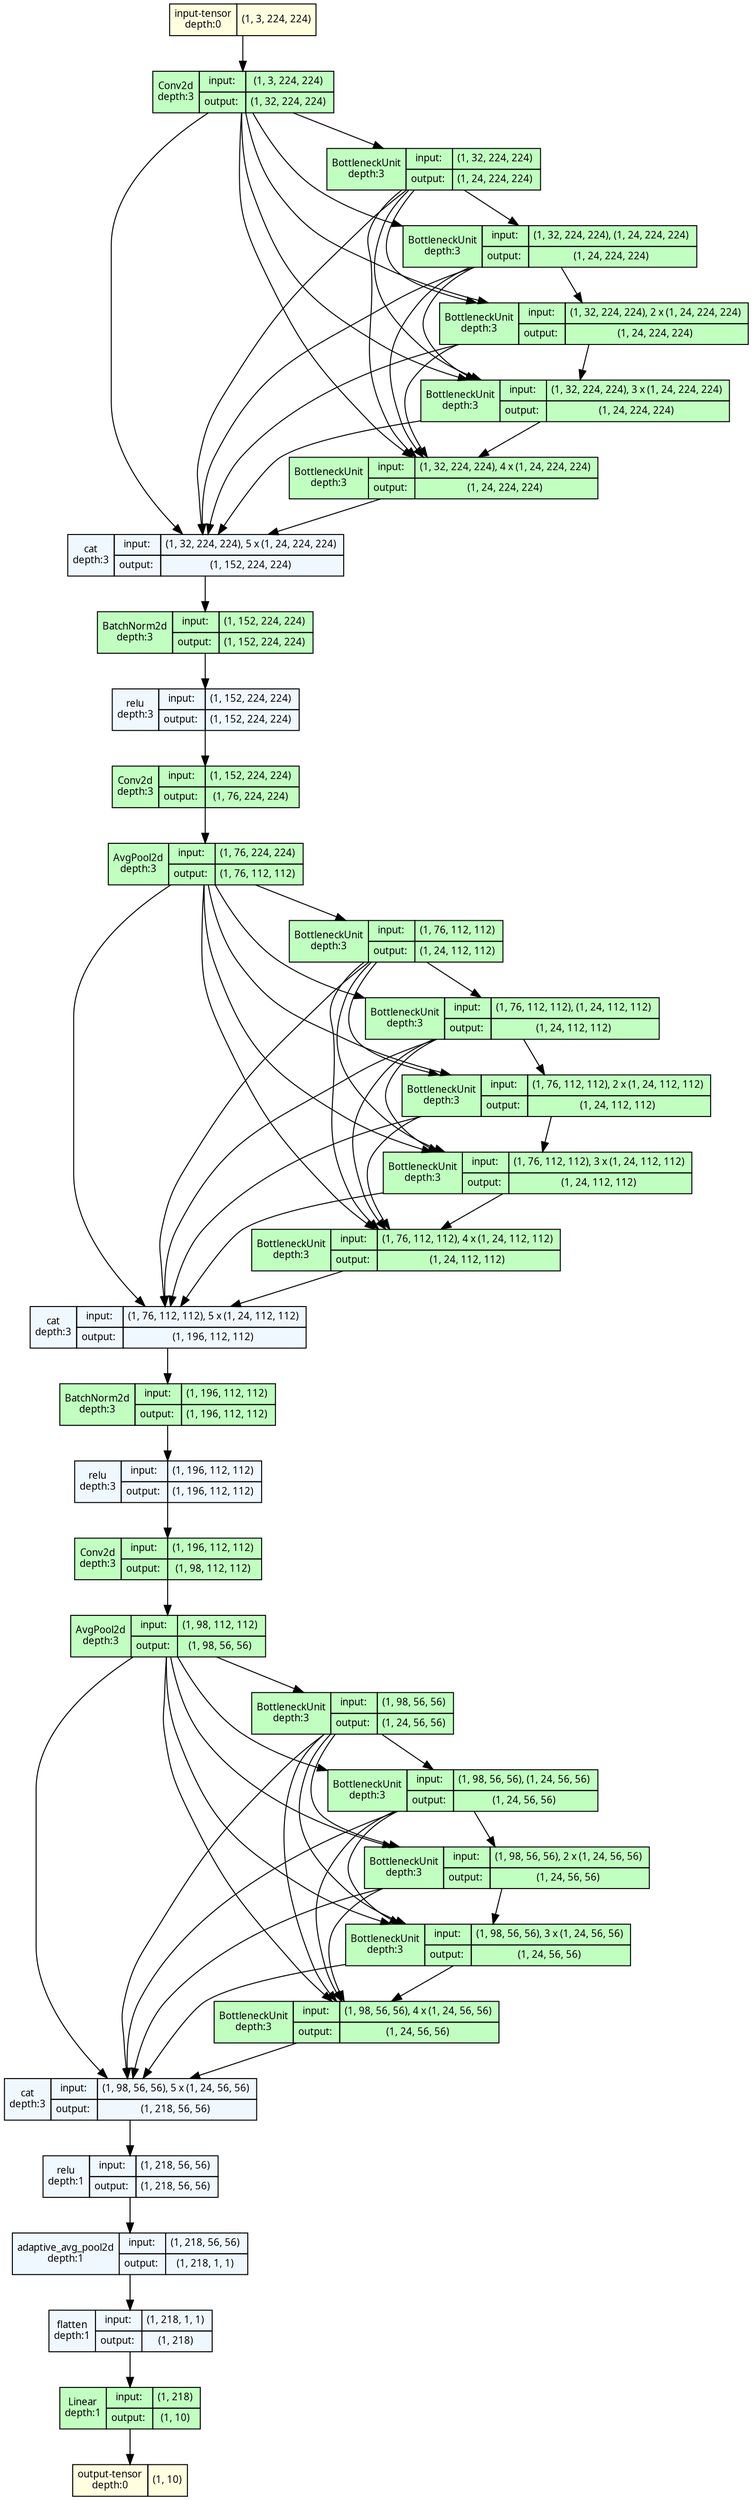 strict digraph CustomDenseNet {
	graph [ordering=in size="55.0,55.0"]
	node [align=left fontname="Linux libertine" fontsize=10 height=0.2 margin=0 ranksep=0.1 shape=plaintext style=filled]
	edge [fontsize=10]
	0 [label=<
                    <TABLE BORDER="0" CELLBORDER="1" CELLSPACING="0" CELLPADDING="4">
                    <TR><TD>input-tensor<BR/>depth:0</TD><TD>(1, 3, 224, 224)</TD></TR>
                    </TABLE>> fillcolor=lightyellow]
	1 [label=<
                    <TABLE BORDER="0" CELLBORDER="1" CELLSPACING="0" CELLPADDING="4">
                    <TR>
                        <TD ROWSPAN="2">Conv2d<BR/>depth:3</TD>
                        <TD COLSPAN="2">input:</TD>
                        <TD COLSPAN="2">(1, 3, 224, 224) </TD>
                    </TR>
                    <TR>
                        <TD COLSPAN="2">output: </TD>
                        <TD COLSPAN="2">(1, 32, 224, 224) </TD>
                    </TR>
                    </TABLE>> fillcolor=darkseagreen1]
	2 [label=<
                    <TABLE BORDER="0" CELLBORDER="1" CELLSPACING="0" CELLPADDING="4">
                    <TR>
                        <TD ROWSPAN="2">BottleneckUnit<BR/>depth:3</TD>
                        <TD COLSPAN="2">input:</TD>
                        <TD COLSPAN="2">(1, 32, 224, 224) </TD>
                    </TR>
                    <TR>
                        <TD COLSPAN="2">output: </TD>
                        <TD COLSPAN="2">(1, 24, 224, 224) </TD>
                    </TR>
                    </TABLE>> fillcolor=darkseagreen1]
	3 [label=<
                    <TABLE BORDER="0" CELLBORDER="1" CELLSPACING="0" CELLPADDING="4">
                    <TR>
                        <TD ROWSPAN="2">BottleneckUnit<BR/>depth:3</TD>
                        <TD COLSPAN="2">input:</TD>
                        <TD COLSPAN="2">(1, 32, 224, 224), (1, 24, 224, 224) </TD>
                    </TR>
                    <TR>
                        <TD COLSPAN="2">output: </TD>
                        <TD COLSPAN="2">(1, 24, 224, 224) </TD>
                    </TR>
                    </TABLE>> fillcolor=darkseagreen1]
	4 [label=<
                    <TABLE BORDER="0" CELLBORDER="1" CELLSPACING="0" CELLPADDING="4">
                    <TR>
                        <TD ROWSPAN="2">BottleneckUnit<BR/>depth:3</TD>
                        <TD COLSPAN="2">input:</TD>
                        <TD COLSPAN="2">(1, 32, 224, 224), 2 x (1, 24, 224, 224) </TD>
                    </TR>
                    <TR>
                        <TD COLSPAN="2">output: </TD>
                        <TD COLSPAN="2">(1, 24, 224, 224) </TD>
                    </TR>
                    </TABLE>> fillcolor=darkseagreen1]
	5 [label=<
                    <TABLE BORDER="0" CELLBORDER="1" CELLSPACING="0" CELLPADDING="4">
                    <TR>
                        <TD ROWSPAN="2">BottleneckUnit<BR/>depth:3</TD>
                        <TD COLSPAN="2">input:</TD>
                        <TD COLSPAN="2">(1, 32, 224, 224), 3 x (1, 24, 224, 224) </TD>
                    </TR>
                    <TR>
                        <TD COLSPAN="2">output: </TD>
                        <TD COLSPAN="2">(1, 24, 224, 224) </TD>
                    </TR>
                    </TABLE>> fillcolor=darkseagreen1]
	6 [label=<
                    <TABLE BORDER="0" CELLBORDER="1" CELLSPACING="0" CELLPADDING="4">
                    <TR>
                        <TD ROWSPAN="2">BottleneckUnit<BR/>depth:3</TD>
                        <TD COLSPAN="2">input:</TD>
                        <TD COLSPAN="2">(1, 32, 224, 224), 4 x (1, 24, 224, 224) </TD>
                    </TR>
                    <TR>
                        <TD COLSPAN="2">output: </TD>
                        <TD COLSPAN="2">(1, 24, 224, 224) </TD>
                    </TR>
                    </TABLE>> fillcolor=darkseagreen1]
	7 [label=<
                    <TABLE BORDER="0" CELLBORDER="1" CELLSPACING="0" CELLPADDING="4">
                    <TR>
                        <TD ROWSPAN="2">cat<BR/>depth:3</TD>
                        <TD COLSPAN="2">input:</TD>
                        <TD COLSPAN="2">(1, 32, 224, 224), 5 x (1, 24, 224, 224) </TD>
                    </TR>
                    <TR>
                        <TD COLSPAN="2">output: </TD>
                        <TD COLSPAN="2">(1, 152, 224, 224) </TD>
                    </TR>
                    </TABLE>> fillcolor=aliceblue]
	8 [label=<
                    <TABLE BORDER="0" CELLBORDER="1" CELLSPACING="0" CELLPADDING="4">
                    <TR>
                        <TD ROWSPAN="2">BatchNorm2d<BR/>depth:3</TD>
                        <TD COLSPAN="2">input:</TD>
                        <TD COLSPAN="2">(1, 152, 224, 224) </TD>
                    </TR>
                    <TR>
                        <TD COLSPAN="2">output: </TD>
                        <TD COLSPAN="2">(1, 152, 224, 224) </TD>
                    </TR>
                    </TABLE>> fillcolor=darkseagreen1]
	9 [label=<
                    <TABLE BORDER="0" CELLBORDER="1" CELLSPACING="0" CELLPADDING="4">
                    <TR>
                        <TD ROWSPAN="2">relu<BR/>depth:3</TD>
                        <TD COLSPAN="2">input:</TD>
                        <TD COLSPAN="2">(1, 152, 224, 224) </TD>
                    </TR>
                    <TR>
                        <TD COLSPAN="2">output: </TD>
                        <TD COLSPAN="2">(1, 152, 224, 224) </TD>
                    </TR>
                    </TABLE>> fillcolor=aliceblue]
	10 [label=<
                    <TABLE BORDER="0" CELLBORDER="1" CELLSPACING="0" CELLPADDING="4">
                    <TR>
                        <TD ROWSPAN="2">Conv2d<BR/>depth:3</TD>
                        <TD COLSPAN="2">input:</TD>
                        <TD COLSPAN="2">(1, 152, 224, 224) </TD>
                    </TR>
                    <TR>
                        <TD COLSPAN="2">output: </TD>
                        <TD COLSPAN="2">(1, 76, 224, 224) </TD>
                    </TR>
                    </TABLE>> fillcolor=darkseagreen1]
	11 [label=<
                    <TABLE BORDER="0" CELLBORDER="1" CELLSPACING="0" CELLPADDING="4">
                    <TR>
                        <TD ROWSPAN="2">AvgPool2d<BR/>depth:3</TD>
                        <TD COLSPAN="2">input:</TD>
                        <TD COLSPAN="2">(1, 76, 224, 224) </TD>
                    </TR>
                    <TR>
                        <TD COLSPAN="2">output: </TD>
                        <TD COLSPAN="2">(1, 76, 112, 112) </TD>
                    </TR>
                    </TABLE>> fillcolor=darkseagreen1]
	12 [label=<
                    <TABLE BORDER="0" CELLBORDER="1" CELLSPACING="0" CELLPADDING="4">
                    <TR>
                        <TD ROWSPAN="2">BottleneckUnit<BR/>depth:3</TD>
                        <TD COLSPAN="2">input:</TD>
                        <TD COLSPAN="2">(1, 76, 112, 112) </TD>
                    </TR>
                    <TR>
                        <TD COLSPAN="2">output: </TD>
                        <TD COLSPAN="2">(1, 24, 112, 112) </TD>
                    </TR>
                    </TABLE>> fillcolor=darkseagreen1]
	13 [label=<
                    <TABLE BORDER="0" CELLBORDER="1" CELLSPACING="0" CELLPADDING="4">
                    <TR>
                        <TD ROWSPAN="2">BottleneckUnit<BR/>depth:3</TD>
                        <TD COLSPAN="2">input:</TD>
                        <TD COLSPAN="2">(1, 76, 112, 112), (1, 24, 112, 112) </TD>
                    </TR>
                    <TR>
                        <TD COLSPAN="2">output: </TD>
                        <TD COLSPAN="2">(1, 24, 112, 112) </TD>
                    </TR>
                    </TABLE>> fillcolor=darkseagreen1]
	14 [label=<
                    <TABLE BORDER="0" CELLBORDER="1" CELLSPACING="0" CELLPADDING="4">
                    <TR>
                        <TD ROWSPAN="2">BottleneckUnit<BR/>depth:3</TD>
                        <TD COLSPAN="2">input:</TD>
                        <TD COLSPAN="2">(1, 76, 112, 112), 2 x (1, 24, 112, 112) </TD>
                    </TR>
                    <TR>
                        <TD COLSPAN="2">output: </TD>
                        <TD COLSPAN="2">(1, 24, 112, 112) </TD>
                    </TR>
                    </TABLE>> fillcolor=darkseagreen1]
	15 [label=<
                    <TABLE BORDER="0" CELLBORDER="1" CELLSPACING="0" CELLPADDING="4">
                    <TR>
                        <TD ROWSPAN="2">BottleneckUnit<BR/>depth:3</TD>
                        <TD COLSPAN="2">input:</TD>
                        <TD COLSPAN="2">(1, 76, 112, 112), 3 x (1, 24, 112, 112) </TD>
                    </TR>
                    <TR>
                        <TD COLSPAN="2">output: </TD>
                        <TD COLSPAN="2">(1, 24, 112, 112) </TD>
                    </TR>
                    </TABLE>> fillcolor=darkseagreen1]
	16 [label=<
                    <TABLE BORDER="0" CELLBORDER="1" CELLSPACING="0" CELLPADDING="4">
                    <TR>
                        <TD ROWSPAN="2">BottleneckUnit<BR/>depth:3</TD>
                        <TD COLSPAN="2">input:</TD>
                        <TD COLSPAN="2">(1, 76, 112, 112), 4 x (1, 24, 112, 112) </TD>
                    </TR>
                    <TR>
                        <TD COLSPAN="2">output: </TD>
                        <TD COLSPAN="2">(1, 24, 112, 112) </TD>
                    </TR>
                    </TABLE>> fillcolor=darkseagreen1]
	17 [label=<
                    <TABLE BORDER="0" CELLBORDER="1" CELLSPACING="0" CELLPADDING="4">
                    <TR>
                        <TD ROWSPAN="2">cat<BR/>depth:3</TD>
                        <TD COLSPAN="2">input:</TD>
                        <TD COLSPAN="2">(1, 76, 112, 112), 5 x (1, 24, 112, 112) </TD>
                    </TR>
                    <TR>
                        <TD COLSPAN="2">output: </TD>
                        <TD COLSPAN="2">(1, 196, 112, 112) </TD>
                    </TR>
                    </TABLE>> fillcolor=aliceblue]
	18 [label=<
                    <TABLE BORDER="0" CELLBORDER="1" CELLSPACING="0" CELLPADDING="4">
                    <TR>
                        <TD ROWSPAN="2">BatchNorm2d<BR/>depth:3</TD>
                        <TD COLSPAN="2">input:</TD>
                        <TD COLSPAN="2">(1, 196, 112, 112) </TD>
                    </TR>
                    <TR>
                        <TD COLSPAN="2">output: </TD>
                        <TD COLSPAN="2">(1, 196, 112, 112) </TD>
                    </TR>
                    </TABLE>> fillcolor=darkseagreen1]
	19 [label=<
                    <TABLE BORDER="0" CELLBORDER="1" CELLSPACING="0" CELLPADDING="4">
                    <TR>
                        <TD ROWSPAN="2">relu<BR/>depth:3</TD>
                        <TD COLSPAN="2">input:</TD>
                        <TD COLSPAN="2">(1, 196, 112, 112) </TD>
                    </TR>
                    <TR>
                        <TD COLSPAN="2">output: </TD>
                        <TD COLSPAN="2">(1, 196, 112, 112) </TD>
                    </TR>
                    </TABLE>> fillcolor=aliceblue]
	20 [label=<
                    <TABLE BORDER="0" CELLBORDER="1" CELLSPACING="0" CELLPADDING="4">
                    <TR>
                        <TD ROWSPAN="2">Conv2d<BR/>depth:3</TD>
                        <TD COLSPAN="2">input:</TD>
                        <TD COLSPAN="2">(1, 196, 112, 112) </TD>
                    </TR>
                    <TR>
                        <TD COLSPAN="2">output: </TD>
                        <TD COLSPAN="2">(1, 98, 112, 112) </TD>
                    </TR>
                    </TABLE>> fillcolor=darkseagreen1]
	21 [label=<
                    <TABLE BORDER="0" CELLBORDER="1" CELLSPACING="0" CELLPADDING="4">
                    <TR>
                        <TD ROWSPAN="2">AvgPool2d<BR/>depth:3</TD>
                        <TD COLSPAN="2">input:</TD>
                        <TD COLSPAN="2">(1, 98, 112, 112) </TD>
                    </TR>
                    <TR>
                        <TD COLSPAN="2">output: </TD>
                        <TD COLSPAN="2">(1, 98, 56, 56) </TD>
                    </TR>
                    </TABLE>> fillcolor=darkseagreen1]
	22 [label=<
                    <TABLE BORDER="0" CELLBORDER="1" CELLSPACING="0" CELLPADDING="4">
                    <TR>
                        <TD ROWSPAN="2">BottleneckUnit<BR/>depth:3</TD>
                        <TD COLSPAN="2">input:</TD>
                        <TD COLSPAN="2">(1, 98, 56, 56) </TD>
                    </TR>
                    <TR>
                        <TD COLSPAN="2">output: </TD>
                        <TD COLSPAN="2">(1, 24, 56, 56) </TD>
                    </TR>
                    </TABLE>> fillcolor=darkseagreen1]
	23 [label=<
                    <TABLE BORDER="0" CELLBORDER="1" CELLSPACING="0" CELLPADDING="4">
                    <TR>
                        <TD ROWSPAN="2">BottleneckUnit<BR/>depth:3</TD>
                        <TD COLSPAN="2">input:</TD>
                        <TD COLSPAN="2">(1, 98, 56, 56), (1, 24, 56, 56) </TD>
                    </TR>
                    <TR>
                        <TD COLSPAN="2">output: </TD>
                        <TD COLSPAN="2">(1, 24, 56, 56) </TD>
                    </TR>
                    </TABLE>> fillcolor=darkseagreen1]
	24 [label=<
                    <TABLE BORDER="0" CELLBORDER="1" CELLSPACING="0" CELLPADDING="4">
                    <TR>
                        <TD ROWSPAN="2">BottleneckUnit<BR/>depth:3</TD>
                        <TD COLSPAN="2">input:</TD>
                        <TD COLSPAN="2">(1, 98, 56, 56), 2 x (1, 24, 56, 56) </TD>
                    </TR>
                    <TR>
                        <TD COLSPAN="2">output: </TD>
                        <TD COLSPAN="2">(1, 24, 56, 56) </TD>
                    </TR>
                    </TABLE>> fillcolor=darkseagreen1]
	25 [label=<
                    <TABLE BORDER="0" CELLBORDER="1" CELLSPACING="0" CELLPADDING="4">
                    <TR>
                        <TD ROWSPAN="2">BottleneckUnit<BR/>depth:3</TD>
                        <TD COLSPAN="2">input:</TD>
                        <TD COLSPAN="2">(1, 98, 56, 56), 3 x (1, 24, 56, 56) </TD>
                    </TR>
                    <TR>
                        <TD COLSPAN="2">output: </TD>
                        <TD COLSPAN="2">(1, 24, 56, 56) </TD>
                    </TR>
                    </TABLE>> fillcolor=darkseagreen1]
	26 [label=<
                    <TABLE BORDER="0" CELLBORDER="1" CELLSPACING="0" CELLPADDING="4">
                    <TR>
                        <TD ROWSPAN="2">BottleneckUnit<BR/>depth:3</TD>
                        <TD COLSPAN="2">input:</TD>
                        <TD COLSPAN="2">(1, 98, 56, 56), 4 x (1, 24, 56, 56) </TD>
                    </TR>
                    <TR>
                        <TD COLSPAN="2">output: </TD>
                        <TD COLSPAN="2">(1, 24, 56, 56) </TD>
                    </TR>
                    </TABLE>> fillcolor=darkseagreen1]
	27 [label=<
                    <TABLE BORDER="0" CELLBORDER="1" CELLSPACING="0" CELLPADDING="4">
                    <TR>
                        <TD ROWSPAN="2">cat<BR/>depth:3</TD>
                        <TD COLSPAN="2">input:</TD>
                        <TD COLSPAN="2">(1, 98, 56, 56), 5 x (1, 24, 56, 56) </TD>
                    </TR>
                    <TR>
                        <TD COLSPAN="2">output: </TD>
                        <TD COLSPAN="2">(1, 218, 56, 56) </TD>
                    </TR>
                    </TABLE>> fillcolor=aliceblue]
	28 [label=<
                    <TABLE BORDER="0" CELLBORDER="1" CELLSPACING="0" CELLPADDING="4">
                    <TR>
                        <TD ROWSPAN="2">relu<BR/>depth:1</TD>
                        <TD COLSPAN="2">input:</TD>
                        <TD COLSPAN="2">(1, 218, 56, 56) </TD>
                    </TR>
                    <TR>
                        <TD COLSPAN="2">output: </TD>
                        <TD COLSPAN="2">(1, 218, 56, 56) </TD>
                    </TR>
                    </TABLE>> fillcolor=aliceblue]
	29 [label=<
                    <TABLE BORDER="0" CELLBORDER="1" CELLSPACING="0" CELLPADDING="4">
                    <TR>
                        <TD ROWSPAN="2">adaptive_avg_pool2d<BR/>depth:1</TD>
                        <TD COLSPAN="2">input:</TD>
                        <TD COLSPAN="2">(1, 218, 56, 56) </TD>
                    </TR>
                    <TR>
                        <TD COLSPAN="2">output: </TD>
                        <TD COLSPAN="2">(1, 218, 1, 1) </TD>
                    </TR>
                    </TABLE>> fillcolor=aliceblue]
	30 [label=<
                    <TABLE BORDER="0" CELLBORDER="1" CELLSPACING="0" CELLPADDING="4">
                    <TR>
                        <TD ROWSPAN="2">flatten<BR/>depth:1</TD>
                        <TD COLSPAN="2">input:</TD>
                        <TD COLSPAN="2">(1, 218, 1, 1) </TD>
                    </TR>
                    <TR>
                        <TD COLSPAN="2">output: </TD>
                        <TD COLSPAN="2">(1, 218) </TD>
                    </TR>
                    </TABLE>> fillcolor=aliceblue]
	31 [label=<
                    <TABLE BORDER="0" CELLBORDER="1" CELLSPACING="0" CELLPADDING="4">
                    <TR>
                        <TD ROWSPAN="2">Linear<BR/>depth:1</TD>
                        <TD COLSPAN="2">input:</TD>
                        <TD COLSPAN="2">(1, 218) </TD>
                    </TR>
                    <TR>
                        <TD COLSPAN="2">output: </TD>
                        <TD COLSPAN="2">(1, 10) </TD>
                    </TR>
                    </TABLE>> fillcolor=darkseagreen1]
	32 [label=<
                    <TABLE BORDER="0" CELLBORDER="1" CELLSPACING="0" CELLPADDING="4">
                    <TR><TD>output-tensor<BR/>depth:0</TD><TD>(1, 10)</TD></TR>
                    </TABLE>> fillcolor=lightyellow]
	0 -> 1
	1 -> 2
	1 -> 3
	1 -> 4
	1 -> 5
	1 -> 6
	1 -> 7
	2 -> 3
	2 -> 4
	2 -> 5
	2 -> 6
	2 -> 7
	3 -> 4
	3 -> 5
	3 -> 6
	3 -> 7
	4 -> 5
	4 -> 6
	4 -> 7
	5 -> 6
	5 -> 7
	6 -> 7
	7 -> 8
	8 -> 9
	9 -> 10
	10 -> 11
	11 -> 12
	11 -> 13
	11 -> 14
	11 -> 15
	11 -> 16
	11 -> 17
	12 -> 13
	12 -> 14
	12 -> 15
	12 -> 16
	12 -> 17
	13 -> 14
	13 -> 15
	13 -> 16
	13 -> 17
	14 -> 15
	14 -> 16
	14 -> 17
	15 -> 16
	15 -> 17
	16 -> 17
	17 -> 18
	18 -> 19
	19 -> 20
	20 -> 21
	21 -> 22
	21 -> 23
	21 -> 24
	21 -> 25
	21 -> 26
	21 -> 27
	22 -> 23
	22 -> 24
	22 -> 25
	22 -> 26
	22 -> 27
	23 -> 24
	23 -> 25
	23 -> 26
	23 -> 27
	24 -> 25
	24 -> 26
	24 -> 27
	25 -> 26
	25 -> 27
	26 -> 27
	27 -> 28
	28 -> 29
	29 -> 30
	30 -> 31
	31 -> 32
}
strict digraph CustomDenseNet {
	graph [ordering=in size="55.0,55.0"]
	node [align=left fontname="Linux libertine" fontsize=10 height=0.2 margin=0 ranksep=0.1 shape=plaintext style=filled]
	edge [fontsize=10]
	0 [label=<
                    <TABLE BORDER="0" CELLBORDER="1" CELLSPACING="0" CELLPADDING="4">
                    <TR><TD>input-tensor<BR/>depth:0</TD><TD>(1, 3, 224, 224)</TD></TR>
                    </TABLE>> fillcolor=lightyellow]
	1 [label=<
                    <TABLE BORDER="0" CELLBORDER="1" CELLSPACING="0" CELLPADDING="4">
                    <TR>
                        <TD ROWSPAN="2">Conv2d<BR/>depth:3</TD>
                        <TD COLSPAN="2">input:</TD>
                        <TD COLSPAN="2">(1, 3, 224, 224) </TD>
                    </TR>
                    <TR>
                        <TD COLSPAN="2">output: </TD>
                        <TD COLSPAN="2">(1, 32, 224, 224) </TD>
                    </TR>
                    </TABLE>> fillcolor=darkseagreen1]
	2 [label=<
                    <TABLE BORDER="0" CELLBORDER="1" CELLSPACING="0" CELLPADDING="4">
                    <TR>
                        <TD ROWSPAN="2">BottleneckUnit<BR/>depth:3</TD>
                        <TD COLSPAN="2">input:</TD>
                        <TD COLSPAN="2">(1, 32, 224, 224) </TD>
                    </TR>
                    <TR>
                        <TD COLSPAN="2">output: </TD>
                        <TD COLSPAN="2">(1, 24, 224, 224) </TD>
                    </TR>
                    </TABLE>> fillcolor=darkseagreen1]
	3 [label=<
                    <TABLE BORDER="0" CELLBORDER="1" CELLSPACING="0" CELLPADDING="4">
                    <TR>
                        <TD ROWSPAN="2">BottleneckUnit<BR/>depth:3</TD>
                        <TD COLSPAN="2">input:</TD>
                        <TD COLSPAN="2">(1, 32, 224, 224), (1, 24, 224, 224) </TD>
                    </TR>
                    <TR>
                        <TD COLSPAN="2">output: </TD>
                        <TD COLSPAN="2">(1, 24, 224, 224) </TD>
                    </TR>
                    </TABLE>> fillcolor=darkseagreen1]
	4 [label=<
                    <TABLE BORDER="0" CELLBORDER="1" CELLSPACING="0" CELLPADDING="4">
                    <TR>
                        <TD ROWSPAN="2">BottleneckUnit<BR/>depth:3</TD>
                        <TD COLSPAN="2">input:</TD>
                        <TD COLSPAN="2">(1, 32, 224, 224), 2 x (1, 24, 224, 224) </TD>
                    </TR>
                    <TR>
                        <TD COLSPAN="2">output: </TD>
                        <TD COLSPAN="2">(1, 24, 224, 224) </TD>
                    </TR>
                    </TABLE>> fillcolor=darkseagreen1]
	5 [label=<
                    <TABLE BORDER="0" CELLBORDER="1" CELLSPACING="0" CELLPADDING="4">
                    <TR>
                        <TD ROWSPAN="2">BottleneckUnit<BR/>depth:3</TD>
                        <TD COLSPAN="2">input:</TD>
                        <TD COLSPAN="2">(1, 32, 224, 224), 3 x (1, 24, 224, 224) </TD>
                    </TR>
                    <TR>
                        <TD COLSPAN="2">output: </TD>
                        <TD COLSPAN="2">(1, 24, 224, 224) </TD>
                    </TR>
                    </TABLE>> fillcolor=darkseagreen1]
	6 [label=<
                    <TABLE BORDER="0" CELLBORDER="1" CELLSPACING="0" CELLPADDING="4">
                    <TR>
                        <TD ROWSPAN="2">BottleneckUnit<BR/>depth:3</TD>
                        <TD COLSPAN="2">input:</TD>
                        <TD COLSPAN="2">(1, 32, 224, 224), 4 x (1, 24, 224, 224) </TD>
                    </TR>
                    <TR>
                        <TD COLSPAN="2">output: </TD>
                        <TD COLSPAN="2">(1, 24, 224, 224) </TD>
                    </TR>
                    </TABLE>> fillcolor=darkseagreen1]
	7 [label=<
                    <TABLE BORDER="0" CELLBORDER="1" CELLSPACING="0" CELLPADDING="4">
                    <TR>
                        <TD ROWSPAN="2">cat<BR/>depth:3</TD>
                        <TD COLSPAN="2">input:</TD>
                        <TD COLSPAN="2">(1, 32, 224, 224), 5 x (1, 24, 224, 224) </TD>
                    </TR>
                    <TR>
                        <TD COLSPAN="2">output: </TD>
                        <TD COLSPAN="2">(1, 152, 224, 224) </TD>
                    </TR>
                    </TABLE>> fillcolor=aliceblue]
	8 [label=<
                    <TABLE BORDER="0" CELLBORDER="1" CELLSPACING="0" CELLPADDING="4">
                    <TR>
                        <TD ROWSPAN="2">BatchNorm2d<BR/>depth:3</TD>
                        <TD COLSPAN="2">input:</TD>
                        <TD COLSPAN="2">(1, 152, 224, 224) </TD>
                    </TR>
                    <TR>
                        <TD COLSPAN="2">output: </TD>
                        <TD COLSPAN="2">(1, 152, 224, 224) </TD>
                    </TR>
                    </TABLE>> fillcolor=darkseagreen1]
	9 [label=<
                    <TABLE BORDER="0" CELLBORDER="1" CELLSPACING="0" CELLPADDING="4">
                    <TR>
                        <TD ROWSPAN="2">relu<BR/>depth:3</TD>
                        <TD COLSPAN="2">input:</TD>
                        <TD COLSPAN="2">(1, 152, 224, 224) </TD>
                    </TR>
                    <TR>
                        <TD COLSPAN="2">output: </TD>
                        <TD COLSPAN="2">(1, 152, 224, 224) </TD>
                    </TR>
                    </TABLE>> fillcolor=aliceblue]
	10 [label=<
                    <TABLE BORDER="0" CELLBORDER="1" CELLSPACING="0" CELLPADDING="4">
                    <TR>
                        <TD ROWSPAN="2">Conv2d<BR/>depth:3</TD>
                        <TD COLSPAN="2">input:</TD>
                        <TD COLSPAN="2">(1, 152, 224, 224) </TD>
                    </TR>
                    <TR>
                        <TD COLSPAN="2">output: </TD>
                        <TD COLSPAN="2">(1, 76, 224, 224) </TD>
                    </TR>
                    </TABLE>> fillcolor=darkseagreen1]
	11 [label=<
                    <TABLE BORDER="0" CELLBORDER="1" CELLSPACING="0" CELLPADDING="4">
                    <TR>
                        <TD ROWSPAN="2">AvgPool2d<BR/>depth:3</TD>
                        <TD COLSPAN="2">input:</TD>
                        <TD COLSPAN="2">(1, 76, 224, 224) </TD>
                    </TR>
                    <TR>
                        <TD COLSPAN="2">output: </TD>
                        <TD COLSPAN="2">(1, 76, 112, 112) </TD>
                    </TR>
                    </TABLE>> fillcolor=darkseagreen1]
	12 [label=<
                    <TABLE BORDER="0" CELLBORDER="1" CELLSPACING="0" CELLPADDING="4">
                    <TR>
                        <TD ROWSPAN="2">BottleneckUnit<BR/>depth:3</TD>
                        <TD COLSPAN="2">input:</TD>
                        <TD COLSPAN="2">(1, 76, 112, 112) </TD>
                    </TR>
                    <TR>
                        <TD COLSPAN="2">output: </TD>
                        <TD COLSPAN="2">(1, 24, 112, 112) </TD>
                    </TR>
                    </TABLE>> fillcolor=darkseagreen1]
	13 [label=<
                    <TABLE BORDER="0" CELLBORDER="1" CELLSPACING="0" CELLPADDING="4">
                    <TR>
                        <TD ROWSPAN="2">BottleneckUnit<BR/>depth:3</TD>
                        <TD COLSPAN="2">input:</TD>
                        <TD COLSPAN="2">(1, 76, 112, 112), (1, 24, 112, 112) </TD>
                    </TR>
                    <TR>
                        <TD COLSPAN="2">output: </TD>
                        <TD COLSPAN="2">(1, 24, 112, 112) </TD>
                    </TR>
                    </TABLE>> fillcolor=darkseagreen1]
	14 [label=<
                    <TABLE BORDER="0" CELLBORDER="1" CELLSPACING="0" CELLPADDING="4">
                    <TR>
                        <TD ROWSPAN="2">BottleneckUnit<BR/>depth:3</TD>
                        <TD COLSPAN="2">input:</TD>
                        <TD COLSPAN="2">(1, 76, 112, 112), 2 x (1, 24, 112, 112) </TD>
                    </TR>
                    <TR>
                        <TD COLSPAN="2">output: </TD>
                        <TD COLSPAN="2">(1, 24, 112, 112) </TD>
                    </TR>
                    </TABLE>> fillcolor=darkseagreen1]
	15 [label=<
                    <TABLE BORDER="0" CELLBORDER="1" CELLSPACING="0" CELLPADDING="4">
                    <TR>
                        <TD ROWSPAN="2">BottleneckUnit<BR/>depth:3</TD>
                        <TD COLSPAN="2">input:</TD>
                        <TD COLSPAN="2">(1, 76, 112, 112), 3 x (1, 24, 112, 112) </TD>
                    </TR>
                    <TR>
                        <TD COLSPAN="2">output: </TD>
                        <TD COLSPAN="2">(1, 24, 112, 112) </TD>
                    </TR>
                    </TABLE>> fillcolor=darkseagreen1]
	16 [label=<
                    <TABLE BORDER="0" CELLBORDER="1" CELLSPACING="0" CELLPADDING="4">
                    <TR>
                        <TD ROWSPAN="2">BottleneckUnit<BR/>depth:3</TD>
                        <TD COLSPAN="2">input:</TD>
                        <TD COLSPAN="2">(1, 76, 112, 112), 4 x (1, 24, 112, 112) </TD>
                    </TR>
                    <TR>
                        <TD COLSPAN="2">output: </TD>
                        <TD COLSPAN="2">(1, 24, 112, 112) </TD>
                    </TR>
                    </TABLE>> fillcolor=darkseagreen1]
	17 [label=<
                    <TABLE BORDER="0" CELLBORDER="1" CELLSPACING="0" CELLPADDING="4">
                    <TR>
                        <TD ROWSPAN="2">cat<BR/>depth:3</TD>
                        <TD COLSPAN="2">input:</TD>
                        <TD COLSPAN="2">(1, 76, 112, 112), 5 x (1, 24, 112, 112) </TD>
                    </TR>
                    <TR>
                        <TD COLSPAN="2">output: </TD>
                        <TD COLSPAN="2">(1, 196, 112, 112) </TD>
                    </TR>
                    </TABLE>> fillcolor=aliceblue]
	18 [label=<
                    <TABLE BORDER="0" CELLBORDER="1" CELLSPACING="0" CELLPADDING="4">
                    <TR>
                        <TD ROWSPAN="2">BatchNorm2d<BR/>depth:3</TD>
                        <TD COLSPAN="2">input:</TD>
                        <TD COLSPAN="2">(1, 196, 112, 112) </TD>
                    </TR>
                    <TR>
                        <TD COLSPAN="2">output: </TD>
                        <TD COLSPAN="2">(1, 196, 112, 112) </TD>
                    </TR>
                    </TABLE>> fillcolor=darkseagreen1]
	19 [label=<
                    <TABLE BORDER="0" CELLBORDER="1" CELLSPACING="0" CELLPADDING="4">
                    <TR>
                        <TD ROWSPAN="2">relu<BR/>depth:3</TD>
                        <TD COLSPAN="2">input:</TD>
                        <TD COLSPAN="2">(1, 196, 112, 112) </TD>
                    </TR>
                    <TR>
                        <TD COLSPAN="2">output: </TD>
                        <TD COLSPAN="2">(1, 196, 112, 112) </TD>
                    </TR>
                    </TABLE>> fillcolor=aliceblue]
	20 [label=<
                    <TABLE BORDER="0" CELLBORDER="1" CELLSPACING="0" CELLPADDING="4">
                    <TR>
                        <TD ROWSPAN="2">Conv2d<BR/>depth:3</TD>
                        <TD COLSPAN="2">input:</TD>
                        <TD COLSPAN="2">(1, 196, 112, 112) </TD>
                    </TR>
                    <TR>
                        <TD COLSPAN="2">output: </TD>
                        <TD COLSPAN="2">(1, 98, 112, 112) </TD>
                    </TR>
                    </TABLE>> fillcolor=darkseagreen1]
	21 [label=<
                    <TABLE BORDER="0" CELLBORDER="1" CELLSPACING="0" CELLPADDING="4">
                    <TR>
                        <TD ROWSPAN="2">AvgPool2d<BR/>depth:3</TD>
                        <TD COLSPAN="2">input:</TD>
                        <TD COLSPAN="2">(1, 98, 112, 112) </TD>
                    </TR>
                    <TR>
                        <TD COLSPAN="2">output: </TD>
                        <TD COLSPAN="2">(1, 98, 56, 56) </TD>
                    </TR>
                    </TABLE>> fillcolor=darkseagreen1]
	22 [label=<
                    <TABLE BORDER="0" CELLBORDER="1" CELLSPACING="0" CELLPADDING="4">
                    <TR>
                        <TD ROWSPAN="2">BottleneckUnit<BR/>depth:3</TD>
                        <TD COLSPAN="2">input:</TD>
                        <TD COLSPAN="2">(1, 98, 56, 56) </TD>
                    </TR>
                    <TR>
                        <TD COLSPAN="2">output: </TD>
                        <TD COLSPAN="2">(1, 24, 56, 56) </TD>
                    </TR>
                    </TABLE>> fillcolor=darkseagreen1]
	23 [label=<
                    <TABLE BORDER="0" CELLBORDER="1" CELLSPACING="0" CELLPADDING="4">
                    <TR>
                        <TD ROWSPAN="2">BottleneckUnit<BR/>depth:3</TD>
                        <TD COLSPAN="2">input:</TD>
                        <TD COLSPAN="2">(1, 98, 56, 56), (1, 24, 56, 56) </TD>
                    </TR>
                    <TR>
                        <TD COLSPAN="2">output: </TD>
                        <TD COLSPAN="2">(1, 24, 56, 56) </TD>
                    </TR>
                    </TABLE>> fillcolor=darkseagreen1]
	24 [label=<
                    <TABLE BORDER="0" CELLBORDER="1" CELLSPACING="0" CELLPADDING="4">
                    <TR>
                        <TD ROWSPAN="2">BottleneckUnit<BR/>depth:3</TD>
                        <TD COLSPAN="2">input:</TD>
                        <TD COLSPAN="2">(1, 98, 56, 56), 2 x (1, 24, 56, 56) </TD>
                    </TR>
                    <TR>
                        <TD COLSPAN="2">output: </TD>
                        <TD COLSPAN="2">(1, 24, 56, 56) </TD>
                    </TR>
                    </TABLE>> fillcolor=darkseagreen1]
	25 [label=<
                    <TABLE BORDER="0" CELLBORDER="1" CELLSPACING="0" CELLPADDING="4">
                    <TR>
                        <TD ROWSPAN="2">BottleneckUnit<BR/>depth:3</TD>
                        <TD COLSPAN="2">input:</TD>
                        <TD COLSPAN="2">(1, 98, 56, 56), 3 x (1, 24, 56, 56) </TD>
                    </TR>
                    <TR>
                        <TD COLSPAN="2">output: </TD>
                        <TD COLSPAN="2">(1, 24, 56, 56) </TD>
                    </TR>
                    </TABLE>> fillcolor=darkseagreen1]
	26 [label=<
                    <TABLE BORDER="0" CELLBORDER="1" CELLSPACING="0" CELLPADDING="4">
                    <TR>
                        <TD ROWSPAN="2">BottleneckUnit<BR/>depth:3</TD>
                        <TD COLSPAN="2">input:</TD>
                        <TD COLSPAN="2">(1, 98, 56, 56), 4 x (1, 24, 56, 56) </TD>
                    </TR>
                    <TR>
                        <TD COLSPAN="2">output: </TD>
                        <TD COLSPAN="2">(1, 24, 56, 56) </TD>
                    </TR>
                    </TABLE>> fillcolor=darkseagreen1]
	27 [label=<
                    <TABLE BORDER="0" CELLBORDER="1" CELLSPACING="0" CELLPADDING="4">
                    <TR>
                        <TD ROWSPAN="2">cat<BR/>depth:3</TD>
                        <TD COLSPAN="2">input:</TD>
                        <TD COLSPAN="2">(1, 98, 56, 56), 5 x (1, 24, 56, 56) </TD>
                    </TR>
                    <TR>
                        <TD COLSPAN="2">output: </TD>
                        <TD COLSPAN="2">(1, 218, 56, 56) </TD>
                    </TR>
                    </TABLE>> fillcolor=aliceblue]
	28 [label=<
                    <TABLE BORDER="0" CELLBORDER="1" CELLSPACING="0" CELLPADDING="4">
                    <TR>
                        <TD ROWSPAN="2">relu<BR/>depth:1</TD>
                        <TD COLSPAN="2">input:</TD>
                        <TD COLSPAN="2">(1, 218, 56, 56) </TD>
                    </TR>
                    <TR>
                        <TD COLSPAN="2">output: </TD>
                        <TD COLSPAN="2">(1, 218, 56, 56) </TD>
                    </TR>
                    </TABLE>> fillcolor=aliceblue]
	29 [label=<
                    <TABLE BORDER="0" CELLBORDER="1" CELLSPACING="0" CELLPADDING="4">
                    <TR>
                        <TD ROWSPAN="2">adaptive_avg_pool2d<BR/>depth:1</TD>
                        <TD COLSPAN="2">input:</TD>
                        <TD COLSPAN="2">(1, 218, 56, 56) </TD>
                    </TR>
                    <TR>
                        <TD COLSPAN="2">output: </TD>
                        <TD COLSPAN="2">(1, 218, 1, 1) </TD>
                    </TR>
                    </TABLE>> fillcolor=aliceblue]
	30 [label=<
                    <TABLE BORDER="0" CELLBORDER="1" CELLSPACING="0" CELLPADDING="4">
                    <TR>
                        <TD ROWSPAN="2">flatten<BR/>depth:1</TD>
                        <TD COLSPAN="2">input:</TD>
                        <TD COLSPAN="2">(1, 218, 1, 1) </TD>
                    </TR>
                    <TR>
                        <TD COLSPAN="2">output: </TD>
                        <TD COLSPAN="2">(1, 218) </TD>
                    </TR>
                    </TABLE>> fillcolor=aliceblue]
	31 [label=<
                    <TABLE BORDER="0" CELLBORDER="1" CELLSPACING="0" CELLPADDING="4">
                    <TR>
                        <TD ROWSPAN="2">Linear<BR/>depth:1</TD>
                        <TD COLSPAN="2">input:</TD>
                        <TD COLSPAN="2">(1, 218) </TD>
                    </TR>
                    <TR>
                        <TD COLSPAN="2">output: </TD>
                        <TD COLSPAN="2">(1, 10) </TD>
                    </TR>
                    </TABLE>> fillcolor=darkseagreen1]
	32 [label=<
                    <TABLE BORDER="0" CELLBORDER="1" CELLSPACING="0" CELLPADDING="4">
                    <TR><TD>output-tensor<BR/>depth:0</TD><TD>(1, 10)</TD></TR>
                    </TABLE>> fillcolor=lightyellow]
	0 -> 1
	1 -> 2
	1 -> 3
	1 -> 4
	1 -> 5
	1 -> 6
	1 -> 7
	2 -> 3
	2 -> 4
	2 -> 5
	2 -> 6
	2 -> 7
	3 -> 4
	3 -> 5
	3 -> 6
	3 -> 7
	4 -> 5
	4 -> 6
	4 -> 7
	5 -> 6
	5 -> 7
	6 -> 7
	7 -> 8
	8 -> 9
	9 -> 10
	10 -> 11
	11 -> 12
	11 -> 13
	11 -> 14
	11 -> 15
	11 -> 16
	11 -> 17
	12 -> 13
	12 -> 14
	12 -> 15
	12 -> 16
	12 -> 17
	13 -> 14
	13 -> 15
	13 -> 16
	13 -> 17
	14 -> 15
	14 -> 16
	14 -> 17
	15 -> 16
	15 -> 17
	16 -> 17
	17 -> 18
	18 -> 19
	19 -> 20
	20 -> 21
	21 -> 22
	21 -> 23
	21 -> 24
	21 -> 25
	21 -> 26
	21 -> 27
	22 -> 23
	22 -> 24
	22 -> 25
	22 -> 26
	22 -> 27
	23 -> 24
	23 -> 25
	23 -> 26
	23 -> 27
	24 -> 25
	24 -> 26
	24 -> 27
	25 -> 26
	25 -> 27
	26 -> 27
	27 -> 28
	28 -> 29
	29 -> 30
	30 -> 31
	31 -> 32
}
